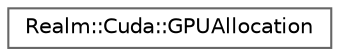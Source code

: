 digraph "Graphical Class Hierarchy"
{
 // LATEX_PDF_SIZE
  bgcolor="transparent";
  edge [fontname=Helvetica,fontsize=10,labelfontname=Helvetica,labelfontsize=10];
  node [fontname=Helvetica,fontsize=10,shape=box,height=0.2,width=0.4];
  rankdir="LR";
  Node0 [id="Node000000",label="Realm::Cuda::GPUAllocation",height=0.2,width=0.4,color="grey40", fillcolor="white", style="filled",URL="$classRealm_1_1Cuda_1_1GPUAllocation.html",tooltip="Class for managing the lifetime of a given gpu allocation. As instances of this class own an underlyi..."];
}
